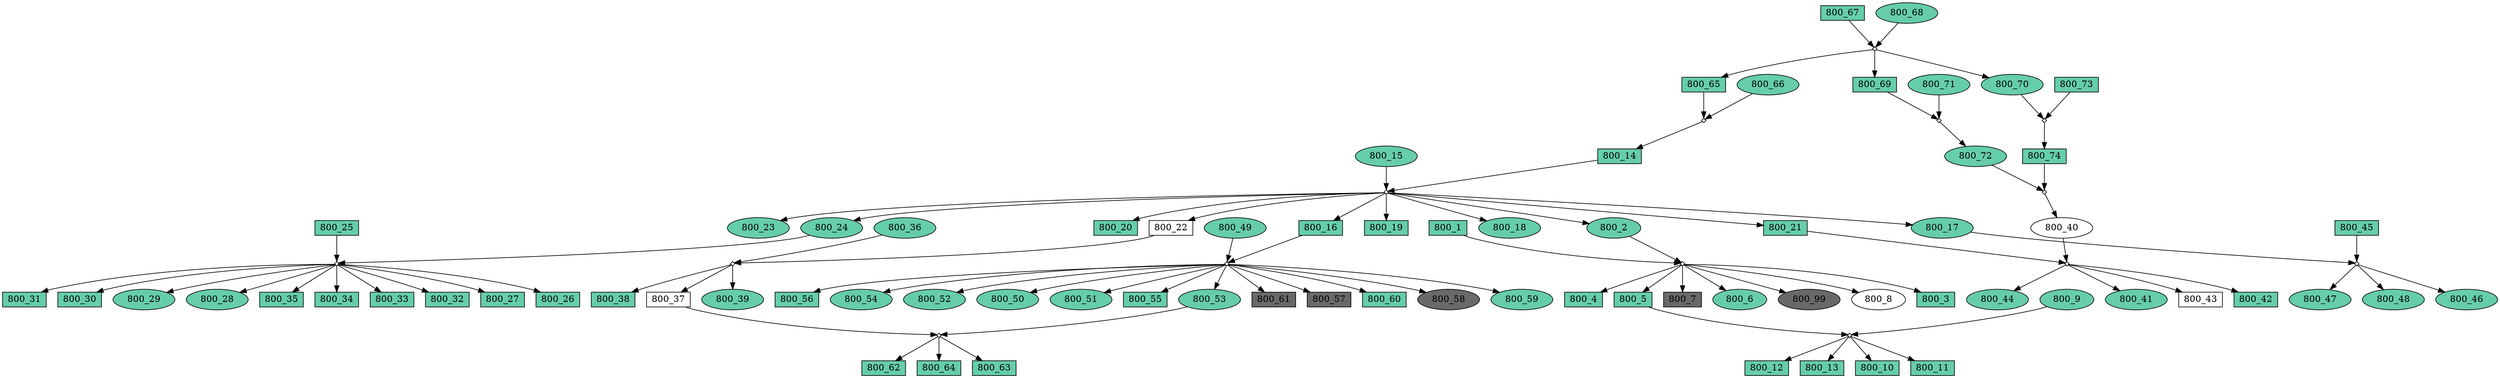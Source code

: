 digraph {
	"800_24" [shape=box fillcolor=aquamarine3 fontcolor=black height=0.3 regular=0 shape=ellipse style=filled width=0.5]
	"800_14x800_15" -> "800_24"
	"800_24" -> "800_25x800_24"
	"800_21" [shape=box fillcolor=aquamarine3 fontcolor=black height=0.3 regular=0 shape=box style=filled width=0.5]
	"800_14x800_15" -> "800_21"
	"800_21" -> "800_21x800_40"
	"800_15" [shape=box fillcolor=aquamarine3 fontcolor=black height=0.3 regular=0 shape=ellipse style=filled width=0.5]
	"800_15" -> "800_14x800_15"
	"800_14" [shape=box fillcolor=aquamarine3 fontcolor=black height=0.3 regular=0 shape=box style=filled width=0.5]
	"800_65x800_66" -> "800_14"
	"800_14" -> "800_14x800_15"
	"800_65" [shape=box fillcolor=aquamarine3 fontcolor=black height=0.3 regular=0 shape=box style=filled width=0.5]
	"800_67x800_68" -> "800_65"
	"800_65" -> "800_65x800_66"
	"800_66" [shape=box fillcolor=aquamarine3 fontcolor=black height=0.3 regular=0 shape=ellipse style=filled width=0.5]
	"800_66" -> "800_65x800_66"
	"800_70" [shape=box fillcolor=aquamarine3 fontcolor=black height=0.3 regular=0 shape=ellipse style=filled width=0.5]
	"800_67x800_68" -> "800_70"
	"800_70" -> "800_73x800_70"
	"800_69" [shape=box fillcolor=aquamarine3 fontcolor=black height=0.3 regular=0 shape=box style=filled width=0.5]
	"800_67x800_68" -> "800_69"
	"800_69" -> "800_69x800_71"
	"800_67" [shape=box fillcolor=aquamarine3 fontcolor=black height=0.3 regular=0 shape=box style=filled width=0.5]
	"800_67" -> "800_67x800_68"
	"800_68" [shape=box fillcolor=aquamarine3 fontcolor=black height=0.3 regular=0 shape=ellipse style=filled width=0.5]
	"800_68" -> "800_67x800_68"
	"800_72" [shape=box fillcolor=aquamarine3 fontcolor=black height=0.3 regular=0 shape=ellipse style=filled width=0.5]
	"800_69x800_71" -> "800_72"
	"800_72" -> "800_74x800_72"
	"800_71" [shape=box fillcolor=aquamarine3 fontcolor=black height=0.3 regular=0 shape=ellipse style=filled width=0.5]
	"800_71" -> "800_69x800_71"
	"800_8" [shape=box fillcolor=white fontcolor=black height=0.3 regular=0 shape=ellipse style=filled width=0.5]
	"800_1x800_2" -> "800_8"
	"800_73" [shape=box fillcolor=aquamarine3 fontcolor=black height=0.3 regular=0 shape=box style=filled width=0.5]
	"800_73" -> "800_73x800_70"
	"800_74" [shape=box fillcolor=aquamarine3 fontcolor=black height=0.3 regular=0 shape=box style=filled width=0.5]
	"800_73x800_70" -> "800_74"
	"800_74" -> "800_74x800_72"
	"800_42" [shape=box fillcolor=aquamarine3 fontcolor=black height=0.3 regular=0 shape=box style=filled width=0.5]
	"800_21x800_40" -> "800_42"
	"800_44" [shape=box fillcolor=aquamarine3 fontcolor=black height=0.3 regular=0 shape=ellipse style=filled width=0.5]
	"800_21x800_40" -> "800_44"
	"800_41" [shape=box fillcolor=aquamarine3 fontcolor=black height=0.3 regular=0 shape=ellipse style=filled width=0.5]
	"800_21x800_40" -> "800_41"
	"800_25" [shape=box fillcolor=aquamarine3 fontcolor=black height=0.3 regular=0 shape=box style=filled width=0.5]
	"800_25" -> "800_25x800_24"
	"800_23" [shape=box fillcolor=aquamarine3 fontcolor=black height=0.3 regular=0 shape=ellipse style=filled width=0.5]
	"800_14x800_15" -> "800_23"
	"800_20" [shape=box fillcolor=aquamarine3 fontcolor=black height=0.3 regular=0 shape=box style=filled width=0.5]
	"800_14x800_15" -> "800_20"
	"800_16" [shape=box fillcolor=aquamarine3 fontcolor=black height=0.3 regular=0 shape=box style=filled width=0.5]
	"800_14x800_15" -> "800_16"
	"800_16" -> "800_16x800_49"
	"800_31" [shape=box fillcolor=aquamarine3 fontcolor=black height=0.3 regular=0 shape=box style=filled width=0.5]
	"800_25x800_24" -> "800_31"
	"800_3" [shape=box fillcolor=aquamarine3 fontcolor=black height=0.3 regular=0 shape=box style=filled width=0.5]
	"800_1x800_2" -> "800_3"
	"800_4" [shape=box fillcolor=aquamarine3 fontcolor=black height=0.3 regular=0 shape=box style=filled width=0.5]
	"800_1x800_2" -> "800_4"
	"800_5" [shape=box fillcolor=aquamarine3 fontcolor=black height=0.3 regular=0 shape=box style=filled width=0.5]
	"800_1x800_2" -> "800_5"
	"800_5" -> "800_5x800_9"
	"800_7" [shape=box fillcolor=dimgrey fontcolor=black height=0.3 regular=0 shape=box style=filled width=0.5]
	"800_1x800_2" -> "800_7"
	"800_6" [shape=box fillcolor=aquamarine3 fontcolor=black height=0.3 regular=0 shape=ellipse style=filled width=0.5]
	"800_1x800_2" -> "800_6"
	"800_2" [shape=box fillcolor=aquamarine3 fontcolor=black height=0.3 regular=0 shape=ellipse style=filled width=0.5]
	"800_14x800_15" -> "800_2"
	"800_2" -> "800_1x800_2"
	"800_1" [shape=box fillcolor=aquamarine3 fontcolor=black height=0.3 regular=0 shape=box style=filled width=0.5]
	"800_1" -> "800_1x800_2"
	"800_9" [shape=box fillcolor=aquamarine3 fontcolor=black height=0.3 regular=0 shape=ellipse style=filled width=0.5]
	"800_9" -> "800_5x800_9"
	"800_61" [shape=box fillcolor=dimgrey fontcolor=black height=0.3 regular=0 shape=box style=filled width=0.5]
	"800_16x800_49" -> "800_61"
	"800_19" [shape=box fillcolor=aquamarine3 fontcolor=black height=0.3 regular=0 shape=box style=filled width=0.5]
	"800_14x800_15" -> "800_19"
	"800_43" [shape=box fillcolor=white fontcolor=black height=0.3 regular=0 shape=box style=filled width=0.5]
	"800_21x800_40" -> "800_43"
	"800_22" [shape=box fillcolor=white fontcolor=black height=0.3 regular=0 shape=box style=filled width=0.5]
	"800_14x800_15" -> "800_22"
	"800_22" -> "800_22x800_36"
	"800_57" [shape=box fillcolor=dimgrey fontcolor=black height=0.3 regular=0 shape=box style=filled width=0.5]
	"800_16x800_49" -> "800_57"
	"800_46" [shape=box fillcolor=aquamarine3 fontcolor=black height=0.3 regular=0 shape=ellipse style=filled width=0.5]
	"800_45x800_17" -> "800_46"
	"800_10" [shape=box fillcolor=aquamarine3 fontcolor=black height=0.3 regular=0 shape=box style=filled width=0.5]
	"800_5x800_9" -> "800_10"
	"800_11" [shape=box fillcolor=aquamarine3 fontcolor=black height=0.3 regular=0 shape=box style=filled width=0.5]
	"800_5x800_9" -> "800_11"
	"800_12" [shape=box fillcolor=aquamarine3 fontcolor=black height=0.3 regular=0 shape=box style=filled width=0.5]
	"800_5x800_9" -> "800_12"
	"800_13" [shape=box fillcolor=aquamarine3 fontcolor=black height=0.3 regular=0 shape=box style=filled width=0.5]
	"800_5x800_9" -> "800_13"
	"800_18" [shape=box fillcolor=aquamarine3 fontcolor=black height=0.3 regular=0 shape=ellipse style=filled width=0.5]
	"800_14x800_15" -> "800_18"
	"800_17" [shape=box fillcolor=aquamarine3 fontcolor=black height=0.3 regular=0 shape=ellipse style=filled width=0.5]
	"800_14x800_15" -> "800_17"
	"800_17" -> "800_45x800_17"
	"800_40" [shape=box fillcolor=white fontcolor=black height=0.3 regular=0 shape=ellipse style=filled width=0.5]
	"800_74x800_72" -> "800_40"
	"800_40" -> "800_21x800_40"
	"800_30" [shape=box fillcolor=aquamarine3 fontcolor=black height=0.3 regular=0 shape=box style=filled width=0.5]
	"800_25x800_24" -> "800_30"
	"800_47" [shape=box fillcolor=aquamarine3 fontcolor=black height=0.3 regular=0 shape=ellipse style=filled width=0.5]
	"800_45x800_17" -> "800_47"
	"800_99" [shape=box fillcolor=dimgrey fontcolor=black height=0.3 regular=0 shape=ellipse style=filled width=0.5]
	"800_1x800_2" -> "800_99"
	"800_45" [shape=box fillcolor=aquamarine3 fontcolor=black height=0.3 regular=0 shape=box style=filled width=0.5]
	"800_45" -> "800_45x800_17"
	"800_64" [shape=box fillcolor=aquamarine3 fontcolor=black height=0.3 regular=0 shape=polygon style=filled width=0.5]
	"800_37x800_53" -> "800_64"
	"800_63" [shape=box fillcolor=aquamarine3 fontcolor=black height=0.3 regular=0 shape=polygon style=filled width=0.5]
	"800_37x800_53" -> "800_63"
	"800_62" [shape=box fillcolor=aquamarine3 fontcolor=black height=0.3 regular=0 shape=polygon style=filled width=0.5]
	"800_37x800_53" -> "800_62"
	"800_60" [shape=box fillcolor=aquamarine3 fontcolor=black height=0.3 regular=0 shape=box style=filled width=0.5]
	"800_16x800_49" -> "800_60"
	"800_58" [shape=box fillcolor=dimgrey fontcolor=black height=0.3 regular=0 shape=ellipse style=filled width=0.5]
	"800_16x800_49" -> "800_58"
	"800_59" [shape=box fillcolor=aquamarine3 fontcolor=black height=0.3 regular=0 shape=ellipse style=filled width=0.5]
	"800_16x800_49" -> "800_59"
	"800_39" [shape=box fillcolor=aquamarine3 fontcolor=black height=0.3 regular=0 shape=ellipse style=filled width=0.5]
	"800_22x800_36" -> "800_39"
	"800_56" [shape=box fillcolor=aquamarine3 fontcolor=black height=0.3 regular=0 shape=box style=filled width=0.5]
	"800_16x800_49" -> "800_56"
	"800_54" [shape=box fillcolor=aquamarine3 fontcolor=black height=0.3 regular=0 shape=ellipse style=filled width=0.5]
	"800_16x800_49" -> "800_54"
	"800_53" [shape=box fillcolor=aquamarine3 fontcolor=black height=0.3 regular=0 shape=ellipse style=filled width=0.5]
	"800_16x800_49" -> "800_53"
	"800_53" -> "800_37x800_53"
	"800_52" [shape=box fillcolor=aquamarine3 fontcolor=black height=0.3 regular=0 shape=ellipse style=filled width=0.5]
	"800_16x800_49" -> "800_52"
	"800_50" [shape=box fillcolor=aquamarine3 fontcolor=black height=0.3 regular=0 shape=ellipse style=filled width=0.5]
	"800_16x800_49" -> "800_50"
	"800_51" [shape=box fillcolor=aquamarine3 fontcolor=black height=0.3 regular=0 shape=ellipse style=filled width=0.5]
	"800_16x800_49" -> "800_51"
	"800_49" [shape=box fillcolor=aquamarine3 fontcolor=black height=0.3 regular=0 shape=ellipse style=filled width=0.5]
	"800_49" -> "800_16x800_49"
	"800_48" [shape=box fillcolor=aquamarine3 fontcolor=black height=0.3 regular=0 shape=ellipse style=filled width=0.5]
	"800_45x800_17" -> "800_48"
	"800_55" [shape=box fillcolor=aquamarine3 fontcolor=black height=0.3 regular=0 shape=box style=filled width=0.5]
	"800_16x800_49" -> "800_55"
	"800_29" [shape=box fillcolor=aquamarine3 fontcolor=black height=0.3 regular=0 shape=ellipse style=filled width=0.5]
	"800_25x800_24" -> "800_29"
	"800_38" [shape=box fillcolor=aquamarine3 fontcolor=black height=0.3 regular=0 shape=box style=filled width=0.5]
	"800_22x800_36" -> "800_38"
	"800_28" [shape=box fillcolor=aquamarine3 fontcolor=black height=0.3 regular=0 shape=ellipse style=filled width=0.5]
	"800_25x800_24" -> "800_28"
	"800_35" [shape=box fillcolor=aquamarine3 fontcolor=black height=0.3 regular=0 shape=polygon style=filled width=0.5]
	"800_25x800_24" -> "800_35"
	"800_34" [shape=box fillcolor=aquamarine3 fontcolor=black height=0.3 regular=0 shape=polygon style=filled width=0.5]
	"800_25x800_24" -> "800_34"
	"800_33" [shape=box fillcolor=aquamarine3 fontcolor=black height=0.3 regular=0 shape=polygon style=filled width=0.5]
	"800_25x800_24" -> "800_33"
	"800_32" [shape=box fillcolor=aquamarine3 fontcolor=black height=0.3 regular=0 shape=polygon style=filled width=0.5]
	"800_25x800_24" -> "800_32"
	"800_27" [shape=box fillcolor=aquamarine3 fontcolor=black height=0.3 regular=0 shape=polygon style=filled width=0.5]
	"800_25x800_24" -> "800_27"
	"800_26" [shape=box fillcolor=aquamarine3 fontcolor=black height=0.3 regular=0 shape=polygon style=filled width=0.5]
	"800_25x800_24" -> "800_26"
	"800_36" [shape=box fillcolor=aquamarine3 fontcolor=black height=0.3 regular=0 shape=ellipse style=filled width=0.5]
	"800_36" -> "800_22x800_36"
	"800_37" [shape=box fillcolor=white fontcolor=black height=0.3 regular=0 shape=box style=filled width=0.5]
	"800_22x800_36" -> "800_37"
	"800_37" -> "800_37x800_53"
	"800_67x800_68" [label="" height=.1 shape=diamond width=.1]
	"800_37x800_53" [label="" height=.1 shape=diamond width=.1]
	"800_14x800_15" [label="" height=.1 shape=diamond width=.1]
	"800_45x800_17" [label="" height=.1 shape=diamond width=.1]
	"800_16x800_49" [label="" height=.1 shape=diamond width=.1]
	"800_22x800_36" [label="" height=.1 shape=diamond width=.1]
	"800_69x800_71" [label="" height=.1 shape=diamond width=.1]
	"800_5x800_9" [label="" height=.1 shape=diamond width=.1]
	"800_74x800_72" [label="" height=.1 shape=diamond width=.1]
	"800_1x800_2" [label="" height=.1 shape=diamond width=.1]
	"800_73x800_70" [label="" height=.1 shape=diamond width=.1]
	"800_65x800_66" [label="" height=.1 shape=diamond width=.1]
	"800_21x800_40" [label="" height=.1 shape=diamond width=.1]
	"800_25x800_24" [label="" height=.1 shape=diamond width=.1]
}
